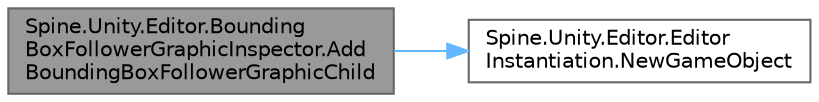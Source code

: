 digraph "Spine.Unity.Editor.BoundingBoxFollowerGraphicInspector.AddBoundingBoxFollowerGraphicChild"
{
 // LATEX_PDF_SIZE
  bgcolor="transparent";
  edge [fontname=Helvetica,fontsize=10,labelfontname=Helvetica,labelfontsize=10];
  node [fontname=Helvetica,fontsize=10,shape=box,height=0.2,width=0.4];
  rankdir="LR";
  Node1 [id="Node000001",label="Spine.Unity.Editor.Bounding\lBoxFollowerGraphicInspector.Add\lBoundingBoxFollowerGraphicChild",height=0.2,width=0.4,color="gray40", fillcolor="grey60", style="filled", fontcolor="black",tooltip=" "];
  Node1 -> Node2 [id="edge1_Node000001_Node000002",color="steelblue1",style="solid",tooltip=" "];
  Node2 [id="Node000002",label="Spine.Unity.Editor.Editor\lInstantiation.NewGameObject",height=0.2,width=0.4,color="grey40", fillcolor="white", style="filled",URL="$class_spine_1_1_unity_1_1_editor_1_1_editor_instantiation.html#ab2a61f192acfedc848a7d49452f99dc9",tooltip="Handles creating a new GameObject in the Unity Editor. This uses the new ObjectFactory API where appl..."];
}
